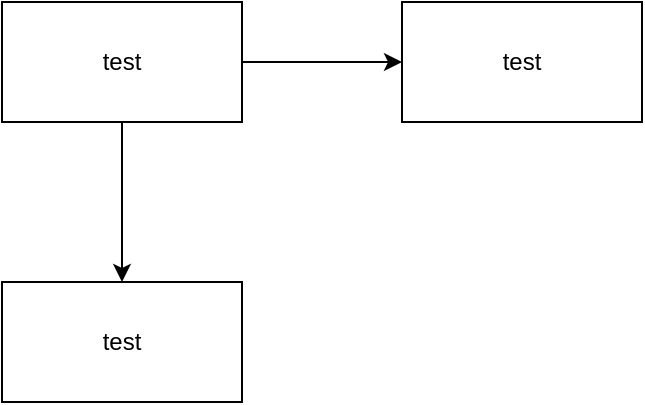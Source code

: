 <mxfile version="24.5.3" type="embed">
    <diagram id="2w8EBjmsWThqUGJhrnfE" name="Page-1">
        <mxGraphModel dx="694" dy="936" grid="1" gridSize="10" guides="1" tooltips="1" connect="1" arrows="1" fold="1" page="1" pageScale="1" pageWidth="850" pageHeight="1100" math="0" shadow="0">
            <root>
                <mxCell id="0"/>
                <mxCell id="1" parent="0"/>
                <mxCell id="Z1371Q1gL4IudR10YQaZ-2" value="" style="edgeStyle=orthogonalEdgeStyle;rounded=0;orthogonalLoop=1;jettySize=auto;html=1;" parent="1" source="3OcCnqjC3aLGW_zPTFTB-1" target="Z1371Q1gL4IudR10YQaZ-1" edge="1">
                    <mxGeometry relative="1" as="geometry"/>
                </mxCell>
                <mxCell id="RCIxWkGXm3GLwvp6eFWK-2" value="" style="edgeStyle=orthogonalEdgeStyle;rounded=0;orthogonalLoop=1;jettySize=auto;html=1;" parent="1" source="3OcCnqjC3aLGW_zPTFTB-1" target="RCIxWkGXm3GLwvp6eFWK-1" edge="1">
                    <mxGeometry relative="1" as="geometry"/>
                </mxCell>
                <mxCell id="3OcCnqjC3aLGW_zPTFTB-1" value="test" style="rounded=0;whiteSpace=wrap;html=1;" parent="1" vertex="1">
                    <mxGeometry x="40" y="40" width="120" height="60" as="geometry"/>
                </mxCell>
                <mxCell id="Z1371Q1gL4IudR10YQaZ-1" value="test" style="rounded=0;whiteSpace=wrap;html=1;" parent="1" vertex="1">
                    <mxGeometry x="40" y="180" width="120" height="60" as="geometry"/>
                </mxCell>
                <mxCell id="RCIxWkGXm3GLwvp6eFWK-1" value="test" style="rounded=0;whiteSpace=wrap;html=1;" parent="1" vertex="1">
                    <mxGeometry x="240" y="40" width="120" height="60" as="geometry"/>
                </mxCell>
            </root>
        </mxGraphModel>
    </diagram>
</mxfile>